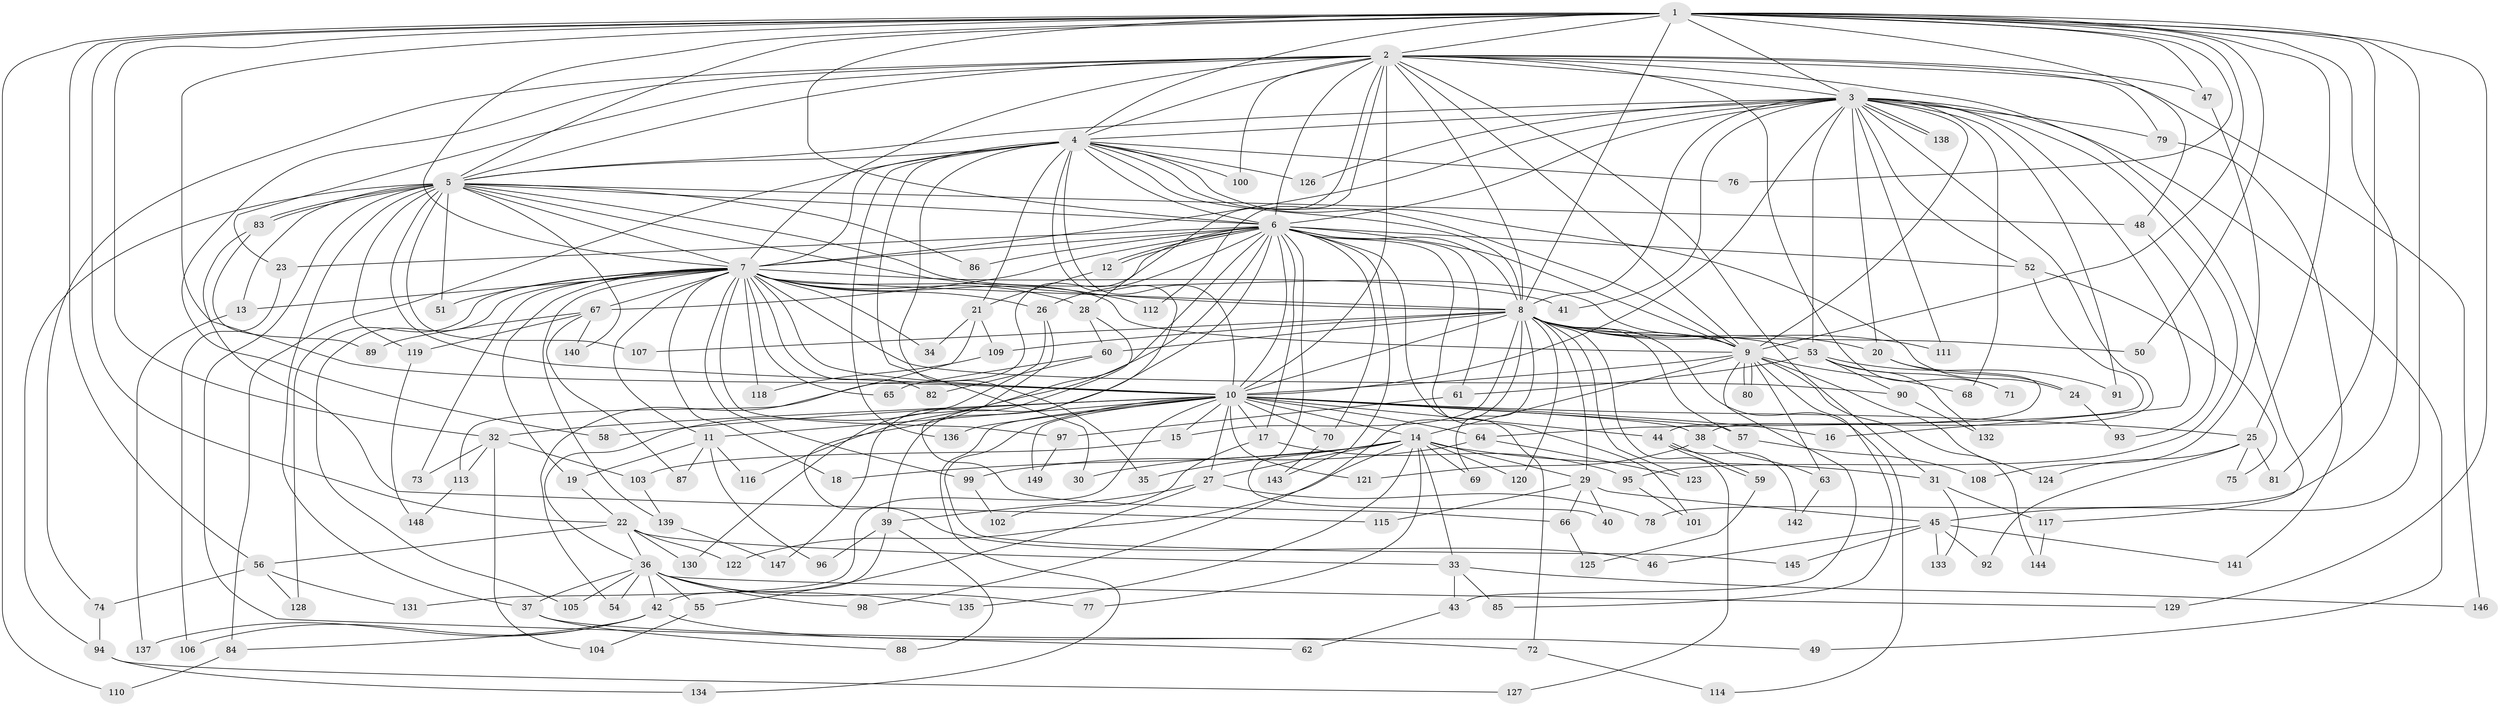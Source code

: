 // coarse degree distribution, {21: 0.009615384615384616, 19: 0.009615384615384616, 24: 0.009615384615384616, 18: 0.009615384615384616, 33: 0.009615384615384616, 27: 0.009615384615384616, 23: 0.009615384615384616, 17: 0.009615384615384616, 26: 0.009615384615384616, 6: 0.057692307692307696, 2: 0.47115384615384615, 3: 0.20192307692307693, 14: 0.009615384615384616, 4: 0.10576923076923077, 5: 0.038461538461538464, 7: 0.019230769230769232, 11: 0.009615384615384616}
// Generated by graph-tools (version 1.1) at 2025/17/03/04/25 18:17:35]
// undirected, 149 vertices, 323 edges
graph export_dot {
graph [start="1"]
  node [color=gray90,style=filled];
  1;
  2;
  3;
  4;
  5;
  6;
  7;
  8;
  9;
  10;
  11;
  12;
  13;
  14;
  15;
  16;
  17;
  18;
  19;
  20;
  21;
  22;
  23;
  24;
  25;
  26;
  27;
  28;
  29;
  30;
  31;
  32;
  33;
  34;
  35;
  36;
  37;
  38;
  39;
  40;
  41;
  42;
  43;
  44;
  45;
  46;
  47;
  48;
  49;
  50;
  51;
  52;
  53;
  54;
  55;
  56;
  57;
  58;
  59;
  60;
  61;
  62;
  63;
  64;
  65;
  66;
  67;
  68;
  69;
  70;
  71;
  72;
  73;
  74;
  75;
  76;
  77;
  78;
  79;
  80;
  81;
  82;
  83;
  84;
  85;
  86;
  87;
  88;
  89;
  90;
  91;
  92;
  93;
  94;
  95;
  96;
  97;
  98;
  99;
  100;
  101;
  102;
  103;
  104;
  105;
  106;
  107;
  108;
  109;
  110;
  111;
  112;
  113;
  114;
  115;
  116;
  117;
  118;
  119;
  120;
  121;
  122;
  123;
  124;
  125;
  126;
  127;
  128;
  129;
  130;
  131;
  132;
  133;
  134;
  135;
  136;
  137;
  138;
  139;
  140;
  141;
  142;
  143;
  144;
  145;
  146;
  147;
  148;
  149;
  1 -- 2;
  1 -- 3;
  1 -- 4;
  1 -- 5;
  1 -- 6;
  1 -- 7;
  1 -- 8;
  1 -- 9;
  1 -- 10;
  1 -- 22;
  1 -- 25;
  1 -- 32;
  1 -- 45;
  1 -- 47;
  1 -- 48;
  1 -- 50;
  1 -- 56;
  1 -- 76;
  1 -- 78;
  1 -- 81;
  1 -- 110;
  1 -- 129;
  2 -- 3;
  2 -- 4;
  2 -- 5;
  2 -- 6;
  2 -- 7;
  2 -- 8;
  2 -- 9;
  2 -- 10;
  2 -- 23;
  2 -- 28;
  2 -- 31;
  2 -- 47;
  2 -- 58;
  2 -- 71;
  2 -- 74;
  2 -- 79;
  2 -- 100;
  2 -- 112;
  2 -- 117;
  2 -- 146;
  3 -- 4;
  3 -- 5;
  3 -- 6;
  3 -- 7;
  3 -- 8;
  3 -- 9;
  3 -- 10;
  3 -- 16;
  3 -- 20;
  3 -- 38;
  3 -- 41;
  3 -- 49;
  3 -- 52;
  3 -- 53;
  3 -- 68;
  3 -- 79;
  3 -- 91;
  3 -- 95;
  3 -- 111;
  3 -- 126;
  3 -- 138;
  3 -- 138;
  4 -- 5;
  4 -- 6;
  4 -- 7;
  4 -- 8;
  4 -- 9;
  4 -- 10;
  4 -- 21;
  4 -- 24;
  4 -- 30;
  4 -- 35;
  4 -- 66;
  4 -- 76;
  4 -- 84;
  4 -- 100;
  4 -- 126;
  4 -- 136;
  5 -- 6;
  5 -- 7;
  5 -- 8;
  5 -- 9;
  5 -- 10;
  5 -- 13;
  5 -- 37;
  5 -- 48;
  5 -- 51;
  5 -- 62;
  5 -- 83;
  5 -- 83;
  5 -- 86;
  5 -- 94;
  5 -- 107;
  5 -- 119;
  5 -- 140;
  6 -- 7;
  6 -- 8;
  6 -- 9;
  6 -- 10;
  6 -- 12;
  6 -- 12;
  6 -- 17;
  6 -- 23;
  6 -- 26;
  6 -- 39;
  6 -- 40;
  6 -- 52;
  6 -- 61;
  6 -- 67;
  6 -- 70;
  6 -- 72;
  6 -- 86;
  6 -- 101;
  6 -- 113;
  6 -- 116;
  6 -- 130;
  6 -- 143;
  7 -- 8;
  7 -- 9;
  7 -- 10;
  7 -- 11;
  7 -- 13;
  7 -- 18;
  7 -- 19;
  7 -- 26;
  7 -- 28;
  7 -- 34;
  7 -- 41;
  7 -- 51;
  7 -- 65;
  7 -- 67;
  7 -- 73;
  7 -- 82;
  7 -- 90;
  7 -- 97;
  7 -- 99;
  7 -- 105;
  7 -- 112;
  7 -- 118;
  7 -- 128;
  7 -- 139;
  8 -- 9;
  8 -- 10;
  8 -- 15;
  8 -- 20;
  8 -- 29;
  8 -- 50;
  8 -- 53;
  8 -- 57;
  8 -- 60;
  8 -- 69;
  8 -- 98;
  8 -- 107;
  8 -- 109;
  8 -- 111;
  8 -- 114;
  8 -- 120;
  8 -- 123;
  8 -- 127;
  9 -- 10;
  9 -- 14;
  9 -- 43;
  9 -- 63;
  9 -- 68;
  9 -- 80;
  9 -- 80;
  9 -- 85;
  9 -- 124;
  9 -- 144;
  10 -- 11;
  10 -- 14;
  10 -- 15;
  10 -- 16;
  10 -- 17;
  10 -- 25;
  10 -- 27;
  10 -- 32;
  10 -- 38;
  10 -- 44;
  10 -- 57;
  10 -- 58;
  10 -- 64;
  10 -- 70;
  10 -- 121;
  10 -- 131;
  10 -- 134;
  10 -- 136;
  10 -- 145;
  10 -- 149;
  11 -- 19;
  11 -- 87;
  11 -- 96;
  11 -- 116;
  12 -- 21;
  13 -- 137;
  14 -- 18;
  14 -- 27;
  14 -- 29;
  14 -- 30;
  14 -- 31;
  14 -- 33;
  14 -- 35;
  14 -- 69;
  14 -- 77;
  14 -- 120;
  14 -- 122;
  14 -- 135;
  15 -- 103;
  17 -- 95;
  17 -- 102;
  19 -- 22;
  20 -- 24;
  20 -- 44;
  21 -- 34;
  21 -- 54;
  21 -- 109;
  22 -- 33;
  22 -- 36;
  22 -- 56;
  22 -- 122;
  22 -- 130;
  23 -- 106;
  24 -- 93;
  25 -- 75;
  25 -- 81;
  25 -- 92;
  25 -- 124;
  26 -- 36;
  26 -- 46;
  27 -- 39;
  27 -- 55;
  27 -- 78;
  28 -- 60;
  28 -- 147;
  29 -- 40;
  29 -- 45;
  29 -- 66;
  29 -- 115;
  31 -- 117;
  31 -- 133;
  32 -- 73;
  32 -- 103;
  32 -- 104;
  32 -- 113;
  33 -- 43;
  33 -- 85;
  33 -- 146;
  36 -- 37;
  36 -- 42;
  36 -- 54;
  36 -- 55;
  36 -- 77;
  36 -- 98;
  36 -- 105;
  36 -- 129;
  36 -- 135;
  37 -- 49;
  37 -- 88;
  38 -- 63;
  38 -- 121;
  39 -- 42;
  39 -- 88;
  39 -- 96;
  42 -- 72;
  42 -- 84;
  42 -- 106;
  42 -- 137;
  43 -- 62;
  44 -- 59;
  44 -- 59;
  44 -- 142;
  45 -- 46;
  45 -- 92;
  45 -- 133;
  45 -- 141;
  45 -- 145;
  47 -- 108;
  48 -- 93;
  52 -- 64;
  52 -- 75;
  53 -- 61;
  53 -- 71;
  53 -- 90;
  53 -- 91;
  53 -- 132;
  55 -- 104;
  56 -- 74;
  56 -- 128;
  56 -- 131;
  57 -- 108;
  59 -- 125;
  60 -- 65;
  60 -- 82;
  61 -- 97;
  63 -- 142;
  64 -- 99;
  64 -- 123;
  66 -- 125;
  67 -- 87;
  67 -- 89;
  67 -- 119;
  67 -- 140;
  70 -- 143;
  72 -- 114;
  74 -- 94;
  79 -- 141;
  83 -- 89;
  83 -- 115;
  84 -- 110;
  90 -- 132;
  94 -- 127;
  94 -- 134;
  95 -- 101;
  97 -- 149;
  99 -- 102;
  103 -- 139;
  109 -- 118;
  113 -- 148;
  117 -- 144;
  119 -- 148;
  139 -- 147;
}
